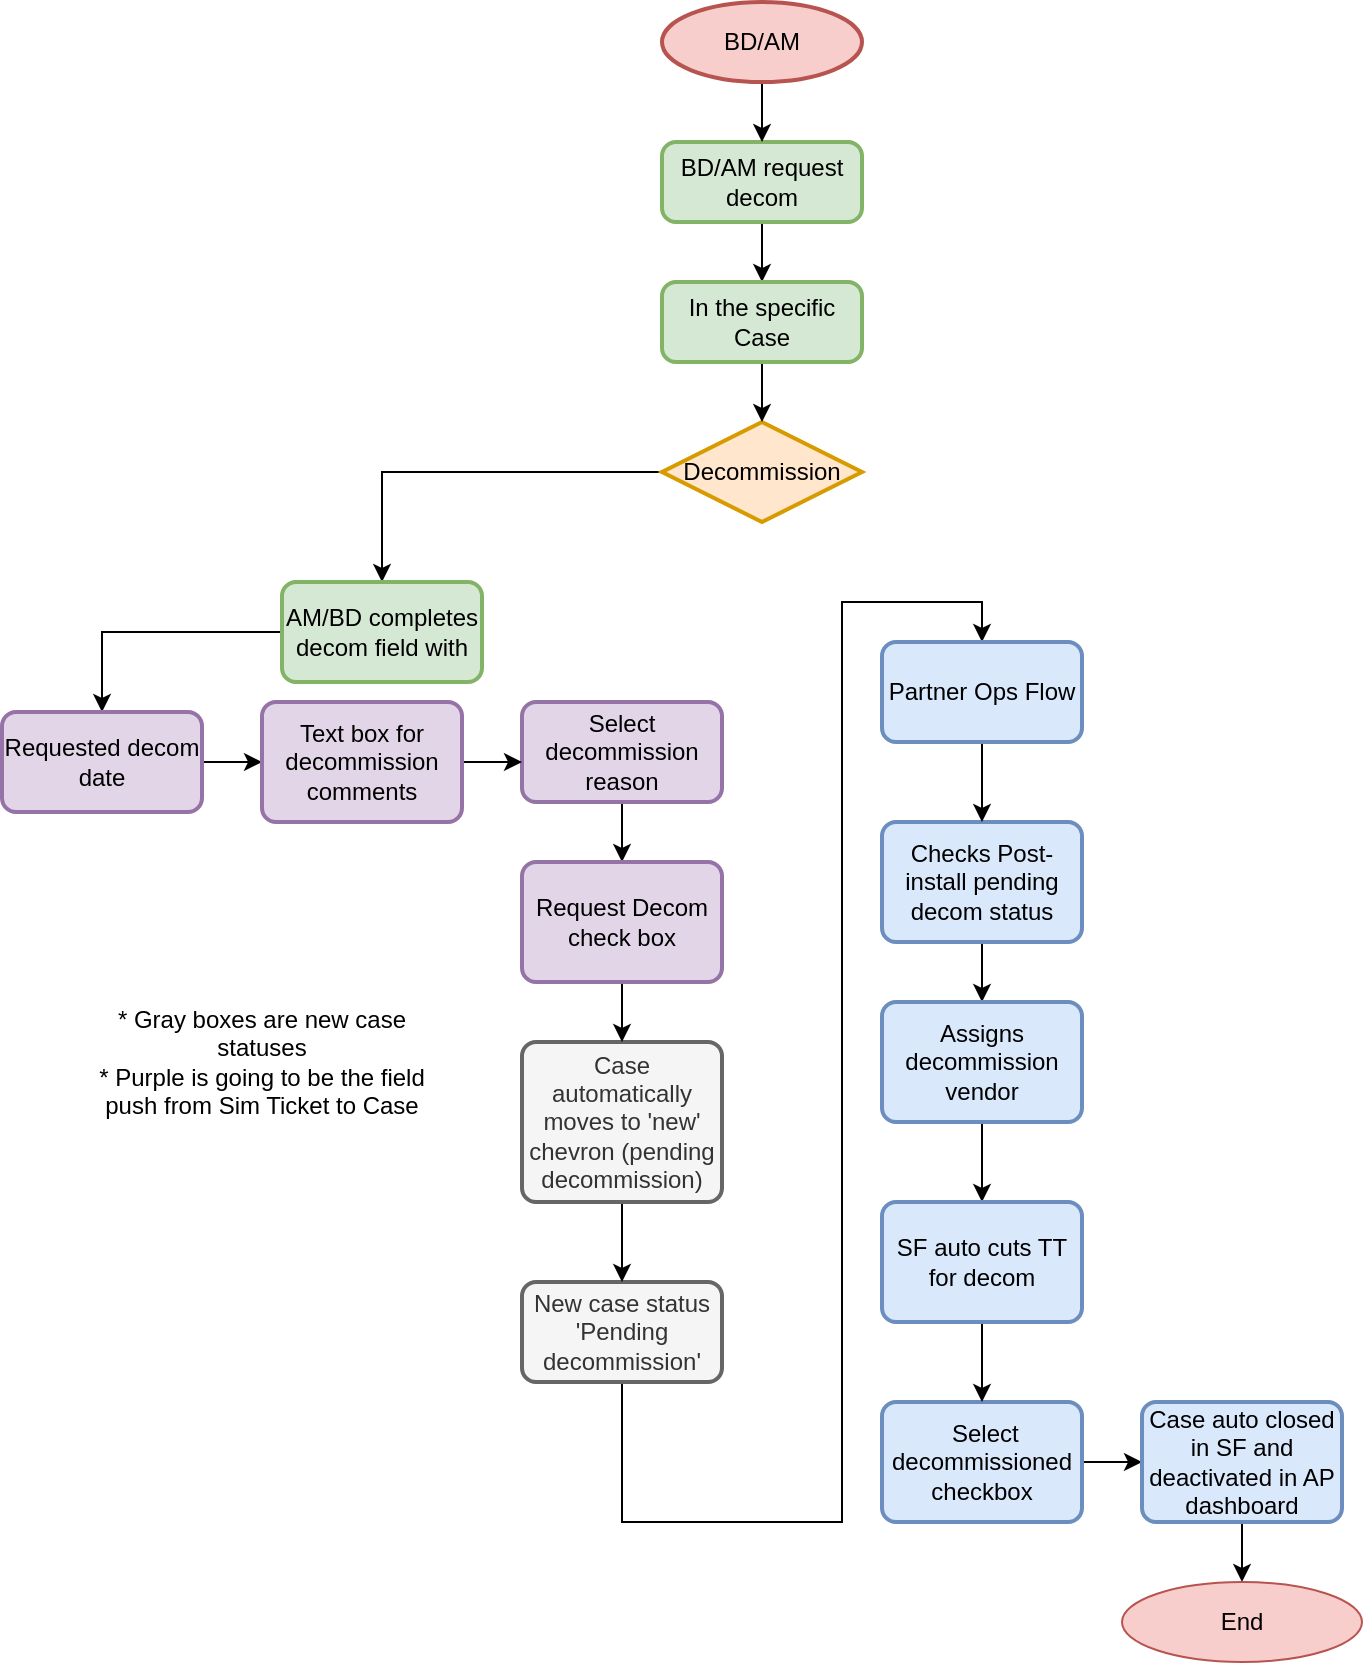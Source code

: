 <mxfile version="20.2.7" type="device"><diagram id="UBN9WZTXaeV1ZBEkoKtg" name="Page-1"><mxGraphModel dx="1010" dy="923" grid="0" gridSize="10" guides="1" tooltips="1" connect="1" arrows="1" fold="1" page="1" pageScale="1" pageWidth="850" pageHeight="1100" math="0" shadow="0"><root><mxCell id="0"/><mxCell id="1" parent="0"/><mxCell id="TpAB8SFzOdXNfVauVrx0-1" value="" style="edgeStyle=orthogonalEdgeStyle;rounded=0;orthogonalLoop=1;jettySize=auto;html=1;" parent="1" source="TpAB8SFzOdXNfVauVrx0-2" edge="1"><mxGeometry relative="1" as="geometry"><mxPoint x="390" y="160" as="targetPoint"/><Array as="points"><mxPoint x="390" y="160"/><mxPoint x="390" y="160"/></Array></mxGeometry></mxCell><mxCell id="TpAB8SFzOdXNfVauVrx0-2" value="BD/AM request decom" style="rounded=1;whiteSpace=wrap;html=1;absoluteArcSize=1;arcSize=14;strokeWidth=2;fillColor=#d5e8d4;strokeColor=#82b366;" parent="1" vertex="1"><mxGeometry x="340" y="90" width="100" height="40" as="geometry"/></mxCell><mxCell id="TpAB8SFzOdXNfVauVrx0-3" style="edgeStyle=orthogonalEdgeStyle;rounded=0;orthogonalLoop=1;jettySize=auto;html=1;entryX=0.5;entryY=0;entryDx=0;entryDy=0;" parent="1" source="TpAB8SFzOdXNfVauVrx0-4" target="TpAB8SFzOdXNfVauVrx0-2" edge="1"><mxGeometry relative="1" as="geometry"/></mxCell><mxCell id="TpAB8SFzOdXNfVauVrx0-4" value="BD/AM" style="strokeWidth=2;html=1;shape=mxgraph.flowchart.start_1;whiteSpace=wrap;fillColor=#f8cecc;strokeColor=#b85450;" parent="1" vertex="1"><mxGeometry x="340" y="20" width="100" height="40" as="geometry"/></mxCell><mxCell id="TpAB8SFzOdXNfVauVrx0-5" value="" style="edgeStyle=orthogonalEdgeStyle;rounded=0;orthogonalLoop=1;jettySize=auto;html=1;entryX=0.5;entryY=0;entryDx=0;entryDy=0;" parent="1" source="TpAB8SFzOdXNfVauVrx0-6" target="TpAB8SFzOdXNfVauVrx0-11" edge="1"><mxGeometry relative="1" as="geometry"><mxPoint x="300" y="300" as="targetPoint"/></mxGeometry></mxCell><mxCell id="TpAB8SFzOdXNfVauVrx0-6" value="Decommission" style="strokeWidth=2;html=1;shape=mxgraph.flowchart.decision;whiteSpace=wrap;fillColor=#ffe6cc;strokeColor=#d79b00;" parent="1" vertex="1"><mxGeometry x="340" y="230" width="100" height="50" as="geometry"/></mxCell><mxCell id="TpAB8SFzOdXNfVauVrx0-7" value="" style="edgeStyle=orthogonalEdgeStyle;rounded=0;orthogonalLoop=1;jettySize=auto;html=1;" parent="1" source="TpAB8SFzOdXNfVauVrx0-8" target="TpAB8SFzOdXNfVauVrx0-6" edge="1"><mxGeometry relative="1" as="geometry"/></mxCell><mxCell id="TpAB8SFzOdXNfVauVrx0-8" value="In the specific Case" style="rounded=1;whiteSpace=wrap;html=1;absoluteArcSize=1;arcSize=14;strokeWidth=2;fillColor=#d5e8d4;strokeColor=#82b366;" parent="1" vertex="1"><mxGeometry x="340" y="160" width="100" height="40" as="geometry"/></mxCell><mxCell id="TpAB8SFzOdXNfVauVrx0-9" value="" style="edgeStyle=orthogonalEdgeStyle;rounded=0;orthogonalLoop=1;jettySize=auto;html=1;" parent="1" source="TpAB8SFzOdXNfVauVrx0-11" edge="1" target="TpAB8SFzOdXNfVauVrx0-22"><mxGeometry relative="1" as="geometry"><mxPoint x="80" y="370" as="targetPoint"/></mxGeometry></mxCell><mxCell id="TpAB8SFzOdXNfVauVrx0-11" value="AM/BD completes decom field with" style="rounded=1;whiteSpace=wrap;html=1;absoluteArcSize=1;arcSize=14;strokeWidth=2;fillColor=#d5e8d4;strokeColor=#82b366;" parent="1" vertex="1"><mxGeometry x="150" y="310" width="100" height="50" as="geometry"/></mxCell><mxCell id="TpAB8SFzOdXNfVauVrx0-45" value="" style="edgeStyle=orthogonalEdgeStyle;rounded=0;orthogonalLoop=1;jettySize=auto;html=1;" parent="1" source="TpAB8SFzOdXNfVauVrx0-14" target="TpAB8SFzOdXNfVauVrx0-20" edge="1"><mxGeometry relative="1" as="geometry"/></mxCell><mxCell id="TpAB8SFzOdXNfVauVrx0-14" value="Select decommission reason" style="rounded=1;whiteSpace=wrap;html=1;absoluteArcSize=1;arcSize=14;strokeWidth=2;fillColor=#e1d5e7;strokeColor=#9673a6;" parent="1" vertex="1"><mxGeometry x="270" y="370" width="100" height="50" as="geometry"/></mxCell><mxCell id="TpAB8SFzOdXNfVauVrx0-44" style="edgeStyle=orthogonalEdgeStyle;rounded=0;orthogonalLoop=1;jettySize=auto;html=1;entryX=0.5;entryY=0;entryDx=0;entryDy=0;" parent="1" source="TpAB8SFzOdXNfVauVrx0-15" target="TpAB8SFzOdXNfVauVrx0-34" edge="1"><mxGeometry relative="1" as="geometry"><Array as="points"><mxPoint x="320" y="780"/><mxPoint x="430" y="780"/><mxPoint x="430" y="320"/></Array></mxGeometry></mxCell><mxCell id="TpAB8SFzOdXNfVauVrx0-15" value="New case status 'Pending decommission'" style="rounded=1;whiteSpace=wrap;html=1;absoluteArcSize=1;arcSize=14;strokeWidth=2;fillColor=#f5f5f5;strokeColor=#666666;fontColor=#333333;" parent="1" vertex="1"><mxGeometry x="270" y="660" width="100" height="50" as="geometry"/></mxCell><mxCell id="TpAB8SFzOdXNfVauVrx0-55" value="" style="edgeStyle=orthogonalEdgeStyle;rounded=0;orthogonalLoop=1;jettySize=auto;html=1;" parent="1" source="TpAB8SFzOdXNfVauVrx0-17" target="TpAB8SFzOdXNfVauVrx0-24" edge="1"><mxGeometry relative="1" as="geometry"/></mxCell><mxCell id="TpAB8SFzOdXNfVauVrx0-17" value="Checks Post-install pending decom status" style="rounded=1;whiteSpace=wrap;html=1;absoluteArcSize=1;arcSize=14;strokeWidth=2;fillColor=#dae8fc;strokeColor=#6c8ebf;" parent="1" vertex="1"><mxGeometry x="450" y="430" width="100" height="60" as="geometry"/></mxCell><mxCell id="TpAB8SFzOdXNfVauVrx0-53" value="" style="edgeStyle=orthogonalEdgeStyle;rounded=0;orthogonalLoop=1;jettySize=auto;html=1;exitX=1;exitY=0.5;exitDx=0;exitDy=0;" parent="1" source="TpAB8SFzOdXNfVauVrx0-18" target="TpAB8SFzOdXNfVauVrx0-27" edge="1"><mxGeometry relative="1" as="geometry"><Array as="points"><mxPoint x="620" y="750"/><mxPoint x="620" y="750"/></Array></mxGeometry></mxCell><mxCell id="TpAB8SFzOdXNfVauVrx0-18" value="&amp;nbsp;Select decommissioned checkbox " style="rounded=1;whiteSpace=wrap;html=1;absoluteArcSize=1;arcSize=14;strokeWidth=2;fillColor=#dae8fc;strokeColor=#6c8ebf;" parent="1" vertex="1"><mxGeometry x="450" y="720" width="100" height="60" as="geometry"/></mxCell><mxCell id="TpAB8SFzOdXNfVauVrx0-47" value="" style="edgeStyle=orthogonalEdgeStyle;rounded=0;orthogonalLoop=1;jettySize=auto;html=1;" parent="1" source="TpAB8SFzOdXNfVauVrx0-19" target="TpAB8SFzOdXNfVauVrx0-15" edge="1"><mxGeometry relative="1" as="geometry"/></mxCell><mxCell id="TpAB8SFzOdXNfVauVrx0-19" value="Case automatically moves to 'new' chevron (pending decommission)" style="rounded=1;whiteSpace=wrap;html=1;absoluteArcSize=1;arcSize=14;strokeWidth=2;fillColor=#f5f5f5;strokeColor=#666666;fontColor=#333333;" parent="1" vertex="1"><mxGeometry x="270" y="540" width="100" height="80" as="geometry"/></mxCell><mxCell id="TpAB8SFzOdXNfVauVrx0-46" value="" style="edgeStyle=orthogonalEdgeStyle;rounded=0;orthogonalLoop=1;jettySize=auto;html=1;" parent="1" source="TpAB8SFzOdXNfVauVrx0-20" target="TpAB8SFzOdXNfVauVrx0-19" edge="1"><mxGeometry relative="1" as="geometry"/></mxCell><mxCell id="TpAB8SFzOdXNfVauVrx0-20" value="Request Decom check box" style="rounded=1;whiteSpace=wrap;html=1;absoluteArcSize=1;arcSize=14;strokeWidth=2;fillColor=#e1d5e7;strokeColor=#9673a6;" parent="1" vertex="1"><mxGeometry x="270" y="450" width="100" height="60" as="geometry"/></mxCell><mxCell id="TpAB8SFzOdXNfVauVrx0-21" value="" style="edgeStyle=orthogonalEdgeStyle;rounded=0;orthogonalLoop=1;jettySize=auto;html=1;entryX=0;entryY=0.5;entryDx=0;entryDy=0;" parent="1" source="TpAB8SFzOdXNfVauVrx0-22" edge="1" target="TpAB8SFzOdXNfVauVrx0-23"><mxGeometry relative="1" as="geometry"><mxPoint x="80" y="450" as="targetPoint"/></mxGeometry></mxCell><mxCell id="TpAB8SFzOdXNfVauVrx0-22" value="Requested decom date" style="rounded=1;whiteSpace=wrap;html=1;absoluteArcSize=1;arcSize=14;strokeWidth=2;fillColor=#e1d5e7;strokeColor=#9673a6;" parent="1" vertex="1"><mxGeometry x="10" y="375" width="100" height="50" as="geometry"/></mxCell><mxCell id="TpAB8SFzOdXNfVauVrx0-49" style="edgeStyle=orthogonalEdgeStyle;rounded=0;orthogonalLoop=1;jettySize=auto;html=1;exitX=1;exitY=0.5;exitDx=0;exitDy=0;" parent="1" source="TpAB8SFzOdXNfVauVrx0-23" edge="1"><mxGeometry relative="1" as="geometry"><mxPoint x="80" y="530" as="sourcePoint"/><mxPoint x="270" y="400" as="targetPoint"/></mxGeometry></mxCell><mxCell id="TpAB8SFzOdXNfVauVrx0-23" value="Text box for decommission comments" style="rounded=1;whiteSpace=wrap;html=1;absoluteArcSize=1;arcSize=14;strokeWidth=2;fillColor=#e1d5e7;strokeColor=#9673a6;" parent="1" vertex="1"><mxGeometry x="140" y="370" width="100" height="60" as="geometry"/></mxCell><mxCell id="TpAB8SFzOdXNfVauVrx0-56" value="" style="edgeStyle=orthogonalEdgeStyle;rounded=0;orthogonalLoop=1;jettySize=auto;html=1;" parent="1" source="TpAB8SFzOdXNfVauVrx0-24" target="TpAB8SFzOdXNfVauVrx0-25" edge="1"><mxGeometry relative="1" as="geometry"/></mxCell><mxCell id="TpAB8SFzOdXNfVauVrx0-24" value="Assigns decommission vendor" style="rounded=1;whiteSpace=wrap;html=1;absoluteArcSize=1;arcSize=14;strokeWidth=2;fillColor=#dae8fc;strokeColor=#6c8ebf;" parent="1" vertex="1"><mxGeometry x="450" y="520" width="100" height="60" as="geometry"/></mxCell><mxCell id="TpAB8SFzOdXNfVauVrx0-57" value="" style="edgeStyle=orthogonalEdgeStyle;rounded=0;orthogonalLoop=1;jettySize=auto;html=1;" parent="1" source="TpAB8SFzOdXNfVauVrx0-25" target="TpAB8SFzOdXNfVauVrx0-18" edge="1"><mxGeometry relative="1" as="geometry"/></mxCell><mxCell id="TpAB8SFzOdXNfVauVrx0-25" value="SF auto cuts TT for decom" style="rounded=1;whiteSpace=wrap;html=1;absoluteArcSize=1;arcSize=14;strokeWidth=2;fillColor=#dae8fc;strokeColor=#6c8ebf;" parent="1" vertex="1"><mxGeometry x="450" y="620" width="100" height="60" as="geometry"/></mxCell><mxCell id="TpAB8SFzOdXNfVauVrx0-52" value="" style="edgeStyle=orthogonalEdgeStyle;rounded=0;orthogonalLoop=1;jettySize=auto;html=1;" parent="1" source="TpAB8SFzOdXNfVauVrx0-27" target="TpAB8SFzOdXNfVauVrx0-51" edge="1"><mxGeometry relative="1" as="geometry"/></mxCell><mxCell id="TpAB8SFzOdXNfVauVrx0-27" value="Case auto closed in SF and deactivated in AP dashboard" style="rounded=1;whiteSpace=wrap;html=1;absoluteArcSize=1;arcSize=14;strokeWidth=2;fillColor=#dae8fc;strokeColor=#6c8ebf;" parent="1" vertex="1"><mxGeometry x="580" y="720" width="100" height="60" as="geometry"/></mxCell><mxCell id="TpAB8SFzOdXNfVauVrx0-36" value="" style="edgeStyle=orthogonalEdgeStyle;rounded=0;orthogonalLoop=1;jettySize=auto;html=1;" parent="1" source="TpAB8SFzOdXNfVauVrx0-34" target="TpAB8SFzOdXNfVauVrx0-17" edge="1"><mxGeometry relative="1" as="geometry"/></mxCell><mxCell id="TpAB8SFzOdXNfVauVrx0-34" value="Partner Ops Flow" style="rounded=1;whiteSpace=wrap;html=1;absoluteArcSize=1;arcSize=14;strokeWidth=2;fillColor=#dae8fc;strokeColor=#6c8ebf;" parent="1" vertex="1"><mxGeometry x="450" y="340" width="100" height="50" as="geometry"/></mxCell><mxCell id="TpAB8SFzOdXNfVauVrx0-51" value="End" style="ellipse;whiteSpace=wrap;html=1;fillColor=#f8cecc;strokeColor=#b85450;" parent="1" vertex="1"><mxGeometry x="570" y="810" width="120" height="40" as="geometry"/></mxCell><mxCell id="jwFf1yWHAI4lzkCGGhX0-2" value="* Gray boxes are new case statuses&lt;br&gt;* Purple is going to be the field push from Sim Ticket to Case" style="text;html=1;strokeColor=none;fillColor=none;align=center;verticalAlign=middle;whiteSpace=wrap;rounded=0;" vertex="1" parent="1"><mxGeometry x="50" y="485" width="180" height="130" as="geometry"/></mxCell></root></mxGraphModel></diagram></mxfile>